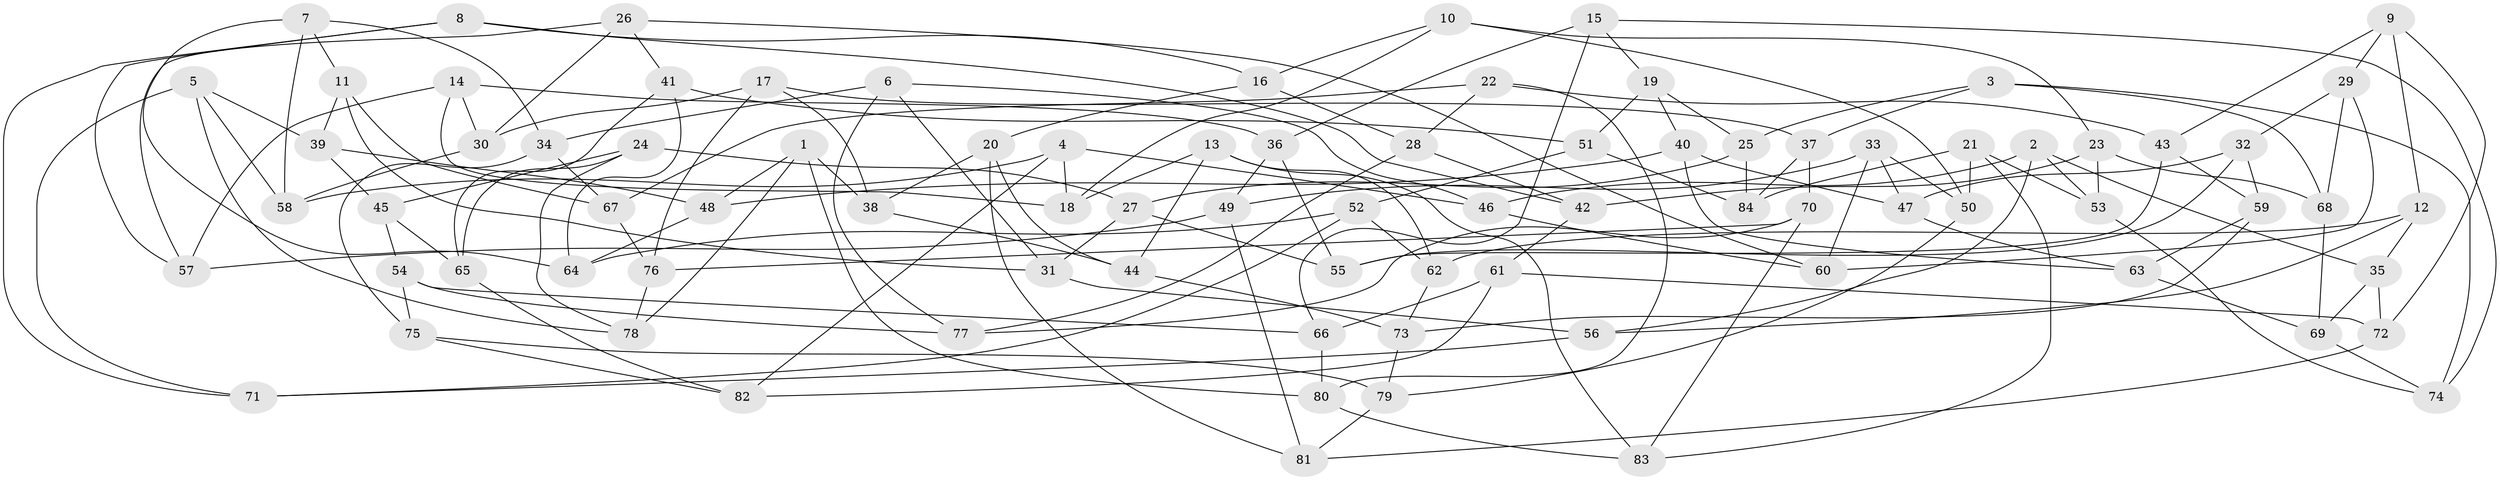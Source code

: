 // Generated by graph-tools (version 1.1) at 2025/16/03/09/25 04:16:14]
// undirected, 84 vertices, 168 edges
graph export_dot {
graph [start="1"]
  node [color=gray90,style=filled];
  1;
  2;
  3;
  4;
  5;
  6;
  7;
  8;
  9;
  10;
  11;
  12;
  13;
  14;
  15;
  16;
  17;
  18;
  19;
  20;
  21;
  22;
  23;
  24;
  25;
  26;
  27;
  28;
  29;
  30;
  31;
  32;
  33;
  34;
  35;
  36;
  37;
  38;
  39;
  40;
  41;
  42;
  43;
  44;
  45;
  46;
  47;
  48;
  49;
  50;
  51;
  52;
  53;
  54;
  55;
  56;
  57;
  58;
  59;
  60;
  61;
  62;
  63;
  64;
  65;
  66;
  67;
  68;
  69;
  70;
  71;
  72;
  73;
  74;
  75;
  76;
  77;
  78;
  79;
  80;
  81;
  82;
  83;
  84;
  1 -- 78;
  1 -- 38;
  1 -- 48;
  1 -- 80;
  2 -- 53;
  2 -- 56;
  2 -- 46;
  2 -- 35;
  3 -- 37;
  3 -- 74;
  3 -- 25;
  3 -- 68;
  4 -- 46;
  4 -- 58;
  4 -- 18;
  4 -- 82;
  5 -- 58;
  5 -- 78;
  5 -- 71;
  5 -- 39;
  6 -- 46;
  6 -- 77;
  6 -- 31;
  6 -- 34;
  7 -- 58;
  7 -- 11;
  7 -- 64;
  7 -- 34;
  8 -- 16;
  8 -- 57;
  8 -- 71;
  8 -- 42;
  9 -- 72;
  9 -- 29;
  9 -- 12;
  9 -- 43;
  10 -- 18;
  10 -- 23;
  10 -- 50;
  10 -- 16;
  11 -- 31;
  11 -- 39;
  11 -- 67;
  12 -- 56;
  12 -- 35;
  12 -- 62;
  13 -- 18;
  13 -- 44;
  13 -- 83;
  13 -- 62;
  14 -- 18;
  14 -- 57;
  14 -- 30;
  14 -- 36;
  15 -- 36;
  15 -- 19;
  15 -- 66;
  15 -- 74;
  16 -- 28;
  16 -- 20;
  17 -- 30;
  17 -- 38;
  17 -- 37;
  17 -- 76;
  19 -- 25;
  19 -- 40;
  19 -- 51;
  20 -- 38;
  20 -- 81;
  20 -- 44;
  21 -- 53;
  21 -- 50;
  21 -- 84;
  21 -- 83;
  22 -- 67;
  22 -- 28;
  22 -- 43;
  22 -- 80;
  23 -- 53;
  23 -- 42;
  23 -- 68;
  24 -- 78;
  24 -- 65;
  24 -- 45;
  24 -- 27;
  25 -- 27;
  25 -- 84;
  26 -- 30;
  26 -- 57;
  26 -- 60;
  26 -- 41;
  27 -- 31;
  27 -- 55;
  28 -- 77;
  28 -- 42;
  29 -- 60;
  29 -- 32;
  29 -- 68;
  30 -- 58;
  31 -- 56;
  32 -- 55;
  32 -- 59;
  32 -- 47;
  33 -- 50;
  33 -- 49;
  33 -- 47;
  33 -- 60;
  34 -- 67;
  34 -- 75;
  35 -- 72;
  35 -- 69;
  36 -- 49;
  36 -- 55;
  37 -- 84;
  37 -- 70;
  38 -- 44;
  39 -- 45;
  39 -- 48;
  40 -- 47;
  40 -- 48;
  40 -- 63;
  41 -- 65;
  41 -- 64;
  41 -- 51;
  42 -- 61;
  43 -- 55;
  43 -- 59;
  44 -- 73;
  45 -- 65;
  45 -- 54;
  46 -- 60;
  47 -- 63;
  48 -- 64;
  49 -- 57;
  49 -- 81;
  50 -- 79;
  51 -- 84;
  51 -- 52;
  52 -- 64;
  52 -- 62;
  52 -- 71;
  53 -- 74;
  54 -- 75;
  54 -- 66;
  54 -- 77;
  56 -- 71;
  59 -- 73;
  59 -- 63;
  61 -- 82;
  61 -- 66;
  61 -- 72;
  62 -- 73;
  63 -- 69;
  65 -- 82;
  66 -- 80;
  67 -- 76;
  68 -- 69;
  69 -- 74;
  70 -- 76;
  70 -- 83;
  70 -- 77;
  72 -- 81;
  73 -- 79;
  75 -- 82;
  75 -- 79;
  76 -- 78;
  79 -- 81;
  80 -- 83;
}
